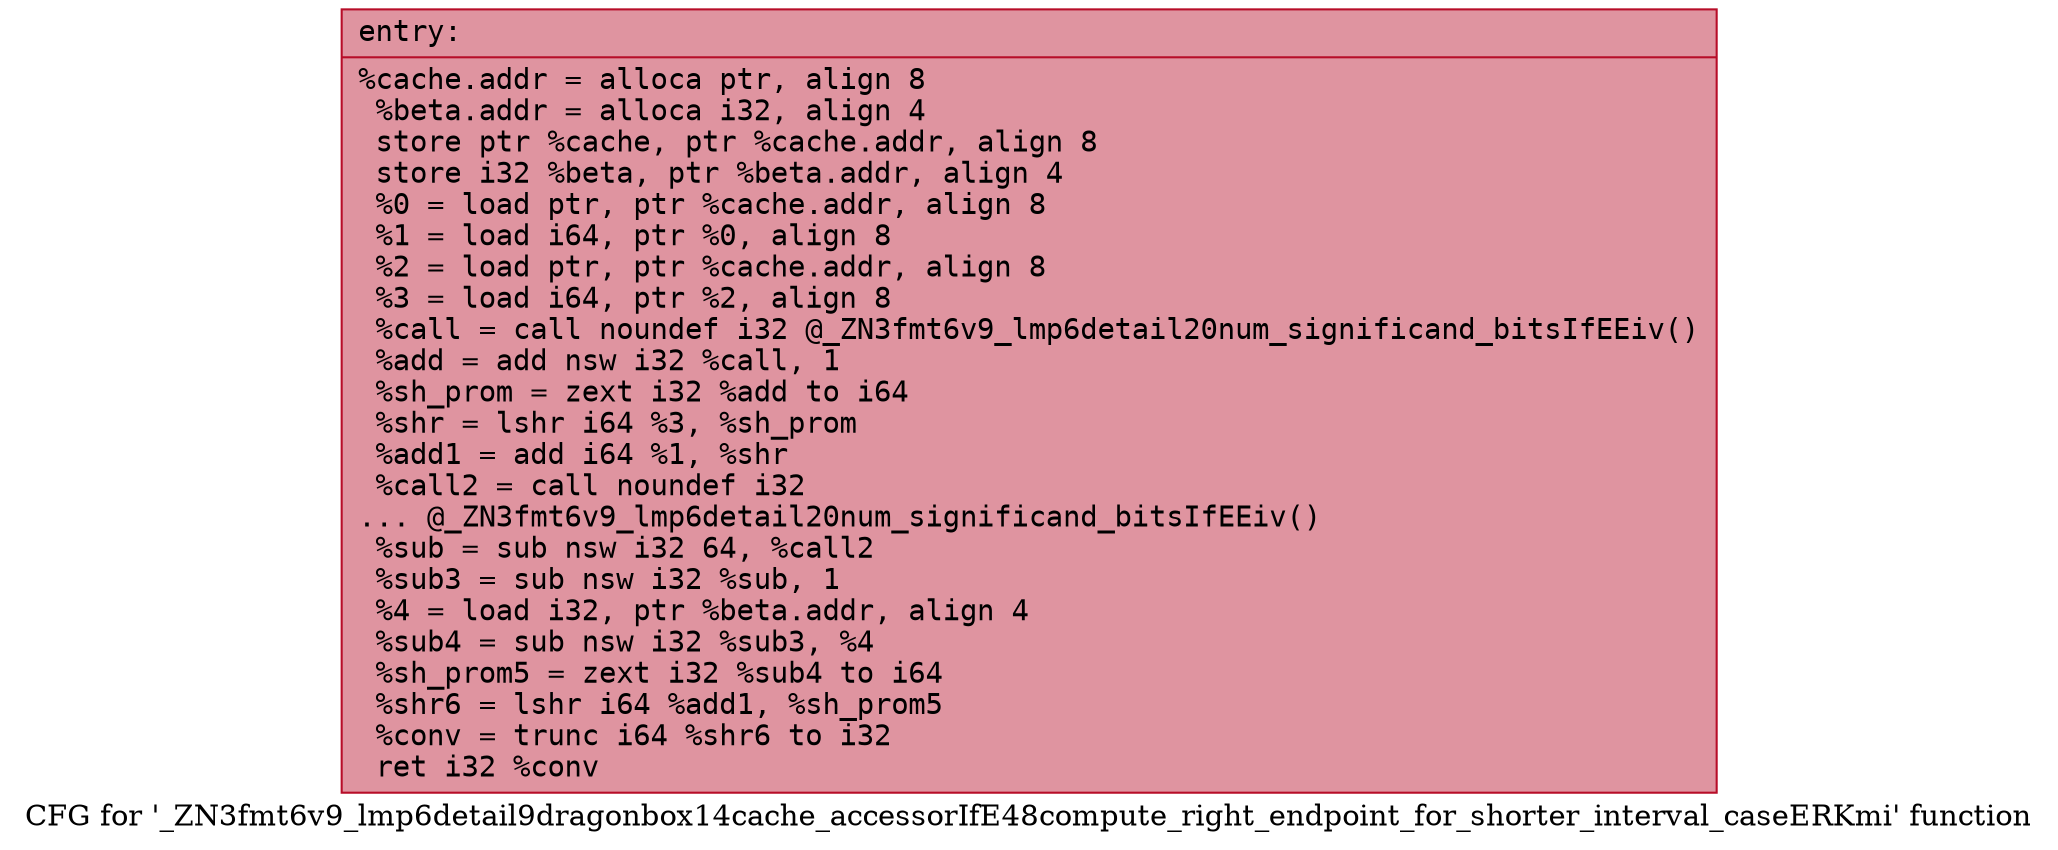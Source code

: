digraph "CFG for '_ZN3fmt6v9_lmp6detail9dragonbox14cache_accessorIfE48compute_right_endpoint_for_shorter_interval_caseERKmi' function" {
	label="CFG for '_ZN3fmt6v9_lmp6detail9dragonbox14cache_accessorIfE48compute_right_endpoint_for_shorter_interval_caseERKmi' function";

	Node0x55fec3740400 [shape=record,color="#b70d28ff", style=filled, fillcolor="#b70d2870" fontname="Courier",label="{entry:\l|  %cache.addr = alloca ptr, align 8\l  %beta.addr = alloca i32, align 4\l  store ptr %cache, ptr %cache.addr, align 8\l  store i32 %beta, ptr %beta.addr, align 4\l  %0 = load ptr, ptr %cache.addr, align 8\l  %1 = load i64, ptr %0, align 8\l  %2 = load ptr, ptr %cache.addr, align 8\l  %3 = load i64, ptr %2, align 8\l  %call = call noundef i32 @_ZN3fmt6v9_lmp6detail20num_significand_bitsIfEEiv()\l  %add = add nsw i32 %call, 1\l  %sh_prom = zext i32 %add to i64\l  %shr = lshr i64 %3, %sh_prom\l  %add1 = add i64 %1, %shr\l  %call2 = call noundef i32\l... @_ZN3fmt6v9_lmp6detail20num_significand_bitsIfEEiv()\l  %sub = sub nsw i32 64, %call2\l  %sub3 = sub nsw i32 %sub, 1\l  %4 = load i32, ptr %beta.addr, align 4\l  %sub4 = sub nsw i32 %sub3, %4\l  %sh_prom5 = zext i32 %sub4 to i64\l  %shr6 = lshr i64 %add1, %sh_prom5\l  %conv = trunc i64 %shr6 to i32\l  ret i32 %conv\l}"];
}
